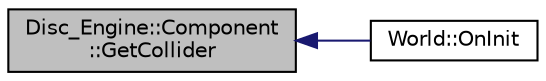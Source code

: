 digraph "Disc_Engine::Component::GetCollider"
{
  edge [fontname="Helvetica",fontsize="10",labelfontname="Helvetica",labelfontsize="10"];
  node [fontname="Helvetica",fontsize="10",shape=record];
  rankdir="LR";
  Node4 [label="Disc_Engine::Component\l::GetCollider",height=0.2,width=0.4,color="black", fillcolor="grey75", style="filled", fontcolor="black"];
  Node4 -> Node5 [dir="back",color="midnightblue",fontsize="10",style="solid"];
  Node5 [label="World::OnInit",height=0.2,width=0.4,color="black", fillcolor="white", style="filled",URL="$class_world.html#a44b69f8225145de782c9ace28fed6819"];
}
